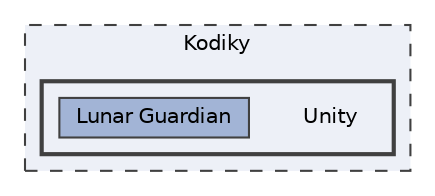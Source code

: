 digraph "Kodiky/Unity"
{
 // LATEX_PDF_SIZE
  bgcolor="transparent";
  edge [fontname=Helvetica,fontsize=10,labelfontname=Helvetica,labelfontsize=10];
  node [fontname=Helvetica,fontsize=10,shape=box,height=0.2,width=0.4];
  compound=true
  subgraph clusterdir_1a25dc729e19057cde4caac20c0785e4 {
    graph [ bgcolor="#edf0f7", pencolor="grey25", label="Kodiky", fontname=Helvetica,fontsize=10 style="filled,dashed", URL="dir_1a25dc729e19057cde4caac20c0785e4.html",tooltip=""]
  subgraph clusterdir_16aabae593b60cb4011beccc96c5da88 {
    graph [ bgcolor="#edf0f7", pencolor="grey25", label="", fontname=Helvetica,fontsize=10 style="filled,bold", URL="dir_16aabae593b60cb4011beccc96c5da88.html",tooltip=""]
    dir_16aabae593b60cb4011beccc96c5da88 [shape=plaintext, label="Unity"];
  dir_c9fb9ed763b63f86009b7c8a68071acd [label="Lunar Guardian", fillcolor="#a2b4d6", color="grey25", style="filled", URL="dir_c9fb9ed763b63f86009b7c8a68071acd.html",tooltip=""];
  }
  }
}
